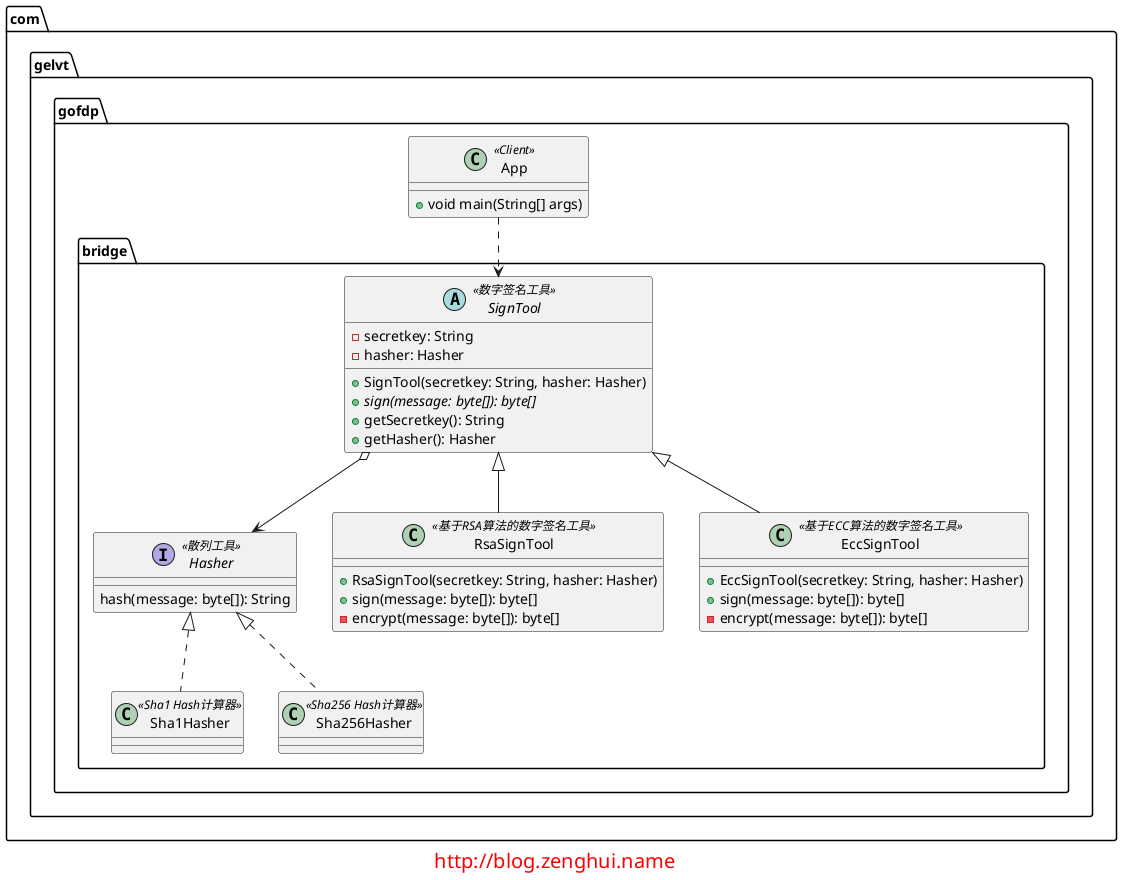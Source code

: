 @startuml

package com.gelvt.gofdp.bridge{

    abstract class SignTool <<数字签名工具>> {
        - secretkey: String
        - hasher: Hasher
        + SignTool(secretkey: String, hasher: Hasher)
        + {abstract} sign(message: byte[]): byte[]
        + getSecretkey(): String
        + getHasher(): Hasher
    }

    interface Hasher <<散列工具>>{
        hash(message: byte[]): String
    }

    SignTool o--> Hasher

    class Sha1Hasher <<Sha1 Hash计算器>>{
    }

    class Sha256Hasher <<Sha256 Hash计算器>>{
    }

    Hasher <|.. Sha1Hasher
    Hasher <|.. Sha256Hasher

    class RsaSignTool <<基于RSA算法的数字签名工具>>{
        + RsaSignTool(secretkey: String, hasher: Hasher)
        + sign(message: byte[]): byte[]
        - encrypt(message: byte[]): byte[]
    }

    class EccSignTool <<基于ECC算法的数字签名工具>>{
        + EccSignTool(secretkey: String, hasher: Hasher)
        + sign(message: byte[]): byte[]
        - encrypt(message: byte[]): byte[]
    }

    SignTool <|-- RsaSignTool
    SignTool <|-- EccSignTool

}

package com.gelvt.gofdp{
    class App <<Client>>{
        + void main(String[] args)
    }
}

App ..> SignTool


footer
<font size="20" color="red">http://blog.zenghui.name</font>
endfooter

@enduml